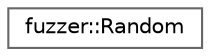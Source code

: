 digraph "Graphical Class Hierarchy"
{
 // LATEX_PDF_SIZE
  bgcolor="transparent";
  edge [fontname=Helvetica,fontsize=10,labelfontname=Helvetica,labelfontsize=10];
  node [fontname=Helvetica,fontsize=10,shape=box,height=0.2,width=0.4];
  rankdir="LR";
  Node0 [id="Node000000",label="fuzzer::Random",height=0.2,width=0.4,color="grey40", fillcolor="white", style="filled",URL="$classfuzzer_1_1_random.html",tooltip=" "];
}
